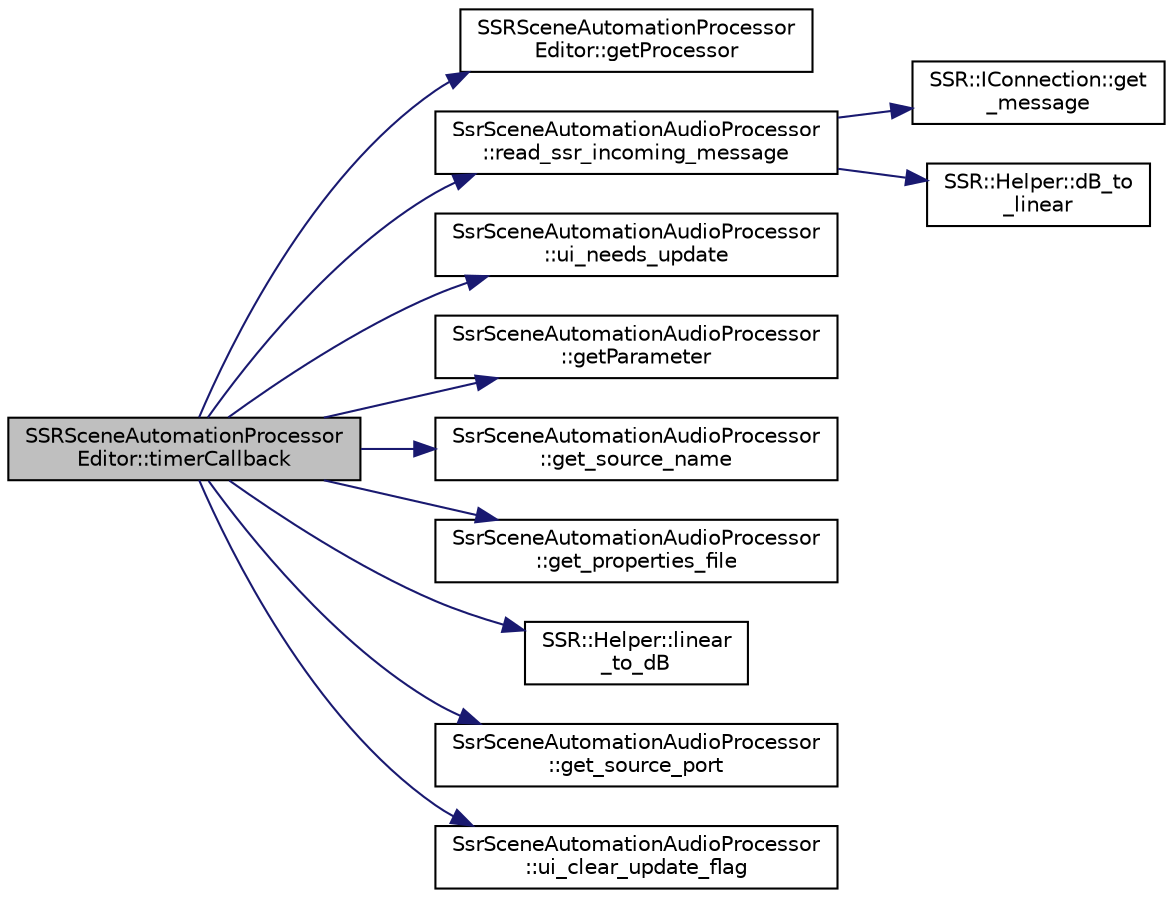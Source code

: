 digraph "SSRSceneAutomationProcessorEditor::timerCallback"
{
  edge [fontname="Helvetica",fontsize="10",labelfontname="Helvetica",labelfontsize="10"];
  node [fontname="Helvetica",fontsize="10",shape=record];
  rankdir="LR";
  Node1 [label="SSRSceneAutomationProcessor\lEditor::timerCallback",height=0.2,width=0.4,color="black", fillcolor="grey75", style="filled" fontcolor="black"];
  Node1 -> Node2 [color="midnightblue",fontsize="10",style="solid",fontname="Helvetica"];
  Node2 [label="SSRSceneAutomationProcessor\lEditor::getProcessor",height=0.2,width=0.4,color="black", fillcolor="white", style="filled",URL="$classSSRSceneAutomationProcessorEditor.html#a05df0d6d92eccab2ecf4348d398322d8"];
  Node1 -> Node3 [color="midnightblue",fontsize="10",style="solid",fontname="Helvetica"];
  Node3 [label="SsrSceneAutomationAudioProcessor\l::read_ssr_incoming_message",height=0.2,width=0.4,color="black", fillcolor="white", style="filled",URL="$classSsrSceneAutomationAudioProcessor.html#afd82a1fa84469a1ac573c27392cf2f94"];
  Node3 -> Node4 [color="midnightblue",fontsize="10",style="solid",fontname="Helvetica"];
  Node4 [label="SSR::IConnection::get\l_message",height=0.2,width=0.4,color="black", fillcolor="white", style="filled",URL="$classSSR_1_1IConnection.html#a81bef4b41f8619cd465117b49a2404bd"];
  Node3 -> Node5 [color="midnightblue",fontsize="10",style="solid",fontname="Helvetica"];
  Node5 [label="SSR::Helper::dB_to\l_linear",height=0.2,width=0.4,color="black", fillcolor="white", style="filled",URL="$classSSR_1_1Helper.html#a0152e8af20095363df1cf5d209b34036"];
  Node1 -> Node6 [color="midnightblue",fontsize="10",style="solid",fontname="Helvetica"];
  Node6 [label="SsrSceneAutomationAudioProcessor\l::ui_needs_update",height=0.2,width=0.4,color="black", fillcolor="white", style="filled",URL="$classSsrSceneAutomationAudioProcessor.html#a0061dc6f04b69c2a77097ca535c80ad9"];
  Node1 -> Node7 [color="midnightblue",fontsize="10",style="solid",fontname="Helvetica"];
  Node7 [label="SsrSceneAutomationAudioProcessor\l::getParameter",height=0.2,width=0.4,color="black", fillcolor="white", style="filled",URL="$classSsrSceneAutomationAudioProcessor.html#ac352fd36aa2a65b61be25586798e40ee"];
  Node1 -> Node8 [color="midnightblue",fontsize="10",style="solid",fontname="Helvetica"];
  Node8 [label="SsrSceneAutomationAudioProcessor\l::get_source_name",height=0.2,width=0.4,color="black", fillcolor="white", style="filled",URL="$classSsrSceneAutomationAudioProcessor.html#ade71ef4fe651826fe1de17778f4a6066"];
  Node1 -> Node9 [color="midnightblue",fontsize="10",style="solid",fontname="Helvetica"];
  Node9 [label="SsrSceneAutomationAudioProcessor\l::get_properties_file",height=0.2,width=0.4,color="black", fillcolor="white", style="filled",URL="$classSsrSceneAutomationAudioProcessor.html#a8c831a4c51ba2f963d0997b27f7fa15d"];
  Node1 -> Node10 [color="midnightblue",fontsize="10",style="solid",fontname="Helvetica"];
  Node10 [label="SSR::Helper::linear\l_to_dB",height=0.2,width=0.4,color="black", fillcolor="white", style="filled",URL="$classSSR_1_1Helper.html#aa2dc7c3f6abd4a52d7ef78d82dd89852"];
  Node1 -> Node11 [color="midnightblue",fontsize="10",style="solid",fontname="Helvetica"];
  Node11 [label="SsrSceneAutomationAudioProcessor\l::get_source_port",height=0.2,width=0.4,color="black", fillcolor="white", style="filled",URL="$classSsrSceneAutomationAudioProcessor.html#a9880e8af71ebb7649a0c1b0b82682c78"];
  Node1 -> Node12 [color="midnightblue",fontsize="10",style="solid",fontname="Helvetica"];
  Node12 [label="SsrSceneAutomationAudioProcessor\l::ui_clear_update_flag",height=0.2,width=0.4,color="black", fillcolor="white", style="filled",URL="$classSsrSceneAutomationAudioProcessor.html#a6daf4a8c2e26e0912c2d3d218e35bfd9"];
}
